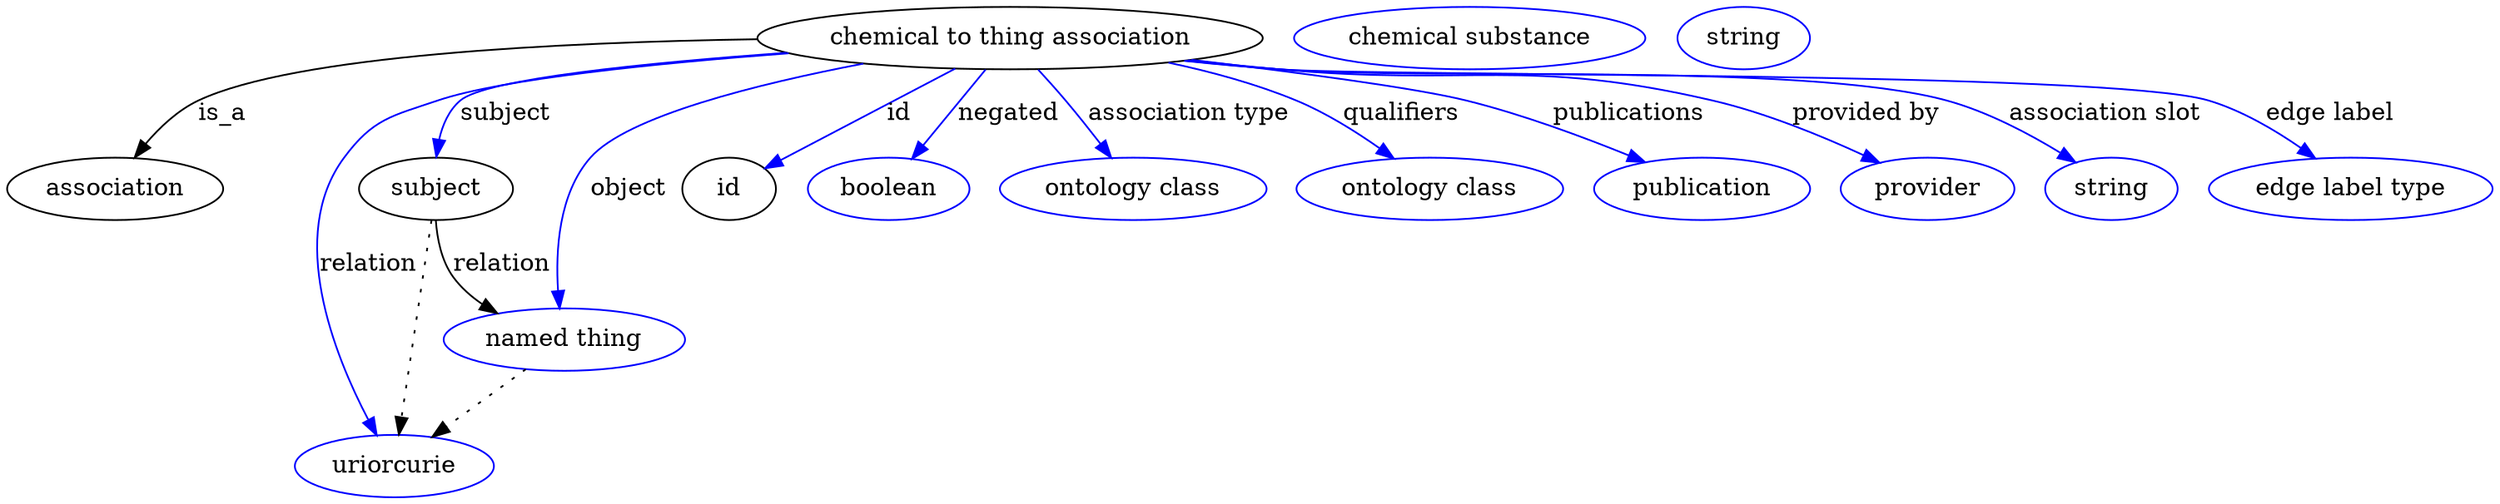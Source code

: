 digraph {
	graph [bb="0,0,1200.4,283"];
	node [label="\N"];
	"chemical to thing association"	 [height=0.5,
		label="chemical to thing association",
		pos="496.05,265",
		width=3.1775];
	association	 [height=0.5,
		pos="50.046,178",
		width=1.3902];
	"chemical to thing association" -> association	 [label=is_a,
		lp="103.05,221.5",
		pos="e,59.666,195.81 386.66,259.6 275.96,253.44 117.56,242.46 92.046,229 81.326,223.35 72.301,213.67 65.397,204.26"];
	subject	 [height=0.5,
		pos="203.05,178",
		width=0.99297];
	"chemical to thing association" -> subject	 [color=blue,
		label=subject,
		lp="241.55,221.5",
		pos="e,205.08,196.09 394.22,256.71 322.05,249.98 235.68,239.85 222.05,229 214.87,223.29 210.41,214.58 207.63,205.97",
		style=solid];
	relation	 [color=blue,
		height=0.5,
		label=uriorcurie,
		pos="185.05,18",
		width=1.2638];
	"chemical to thing association" -> relation	 [color=blue,
		label=relation,
		lp="167.05,134.5",
		pos="e,175.27,35.659 392.59,257.2 323.81,251.05 240.25,241.43 207.05,229 182.46,219.79 171.64,218.46 158.05,196 129.37,148.63 153.31,\
81.572 170.78,44.765",
		style=solid];
	object	 [color=blue,
		height=0.5,
		label="named thing",
		pos="268.05,91",
		width=1.5346];
	"chemical to thing association" -> object	 [color=blue,
		label=object,
		lp="301.05,178",
		pos="e,265.49,109.28 426.49,250.63 372.15,237.95 302.8,218.1 284.05,196 266.23,175 263.75,142.77 264.78,119.55",
		style=solid];
	id	 [height=0.5,
		pos="354.05,178",
		width=0.75];
	"chemical to thing association" -> id	 [color=blue,
		label=id,
		lp="439.55,221.5",
		pos="e,374.05,190.25 467.31,247.39 442.63,232.27 407.22,210.58 382.59,195.49",
		style=solid];
	negated	 [color=blue,
		height=0.5,
		label=boolean,
		pos="437.05,178",
		width=1.0652];
	"chemical to thing association" -> negated	 [color=blue,
		label=negated,
		lp="492.55,221.5",
		pos="e,448.85,195.41 483.82,246.97 475.4,234.56 464.09,217.88 454.7,204.03",
		style=solid];
	"association type"	 [color=blue,
		height=0.5,
		label="ontology class",
		pos="555.05,178",
		width=1.7151];
	"chemical to thing association" -> "association type"	 [color=blue,
		label="association type",
		lp="574.05,221.5",
		pos="e,543.04,195.71 508.27,246.97 516.63,234.64 527.85,218.1 537.21,204.3",
		style=solid];
	qualifiers	 [color=blue,
		height=0.5,
		label="ontology class",
		pos="696.05,178",
		width=1.7151];
	"chemical to thing association" -> qualifiers	 [color=blue,
		label=qualifiers,
		lp="674.05,221.5",
		pos="e,675.16,195.14 562.59,250.33 582.22,244.86 603.43,237.79 622.05,229 637.79,221.57 653.86,210.93 666.99,201.29",
		style=solid];
	publications	 [color=blue,
		height=0.5,
		label=publication,
		pos="826.05,178",
		width=1.3902];
	"chemical to thing association" -> publications	 [color=blue,
		label=publications,
		lp="779.55,221.5",
		pos="e,796.15,192.73 579.1,252.57 626.46,245.09 680.87,235.76 704.05,229 732.52,220.7 763.33,207.79 786.86,197.03",
		style=solid];
	"provided by"	 [color=blue,
		height=0.5,
		label=provider,
		pos="934.05,178",
		width=1.1193];
	"chemical to thing association" -> "provided by"	 [color=blue,
		label="provided by",
		lp="894.05,221.5",
		pos="e,908.41,192.03 578.34,252.43 592.24,250.49 606.54,248.6 620.05,247 707.36,236.68 731.88,250.84 817.05,229 845.91,221.6 876.73,207.9 \
899.49,196.56",
		style=solid];
	"association slot"	 [color=blue,
		height=0.5,
		label=string,
		pos="1023,178",
		width=0.84854];
	"chemical to thing association" -> "association slot"	 [color=blue,
		label="association slot",
		lp="1008,221.5",
		pos="e,1003.7,192.11 576.96,252.23 591.29,250.26 606.09,248.41 620.05,247 688.92,240.02 864.55,248.26 931.05,229 954.05,222.34 977.63,\
209.12 995.15,197.81",
		style=solid];
	"edge label"	 [color=blue,
		height=0.5,
		label="edge label type",
		pos="1136,178",
		width=1.7873];
	"chemical to thing association" -> "edge label"	 [color=blue,
		label="edge label",
		lp="1113,221.5",
		pos="e,1115.3,195.16 576.28,252.13 590.81,250.14 605.86,248.32 620.05,247 716.16,238.05 961.8,257.43 1054,229 1073.1,223.14 1092.1,211.75 \
1107,201.22",
		style=solid];
	subject -> relation	 [pos="e,187.1,36.223 201.02,159.96 197.91,132.35 191.95,79.375 188.25,46.525",
		style=dotted];
	subject -> object	 [label=relation,
		lp="240.05,134.5",
		pos="e,240.44,106.67 205.87,159.75 208.14,149.41 212.14,136.66 219.05,127 222.75,121.82 227.44,117.07 232.43,112.85"];
	"chemical to thing association_subject"	 [color=blue,
		height=0.5,
		label="chemical substance",
		pos="708.05,265",
		width=2.2026];
	object -> relation	 [pos="e,203.91,34.588 248.8,74.069 237.72,64.326 223.64,51.941 211.53,41.291",
		style=dotted];
	association_id	 [color=blue,
		height=0.5,
		label=string,
		pos="836.05,265",
		width=0.84854];
}
